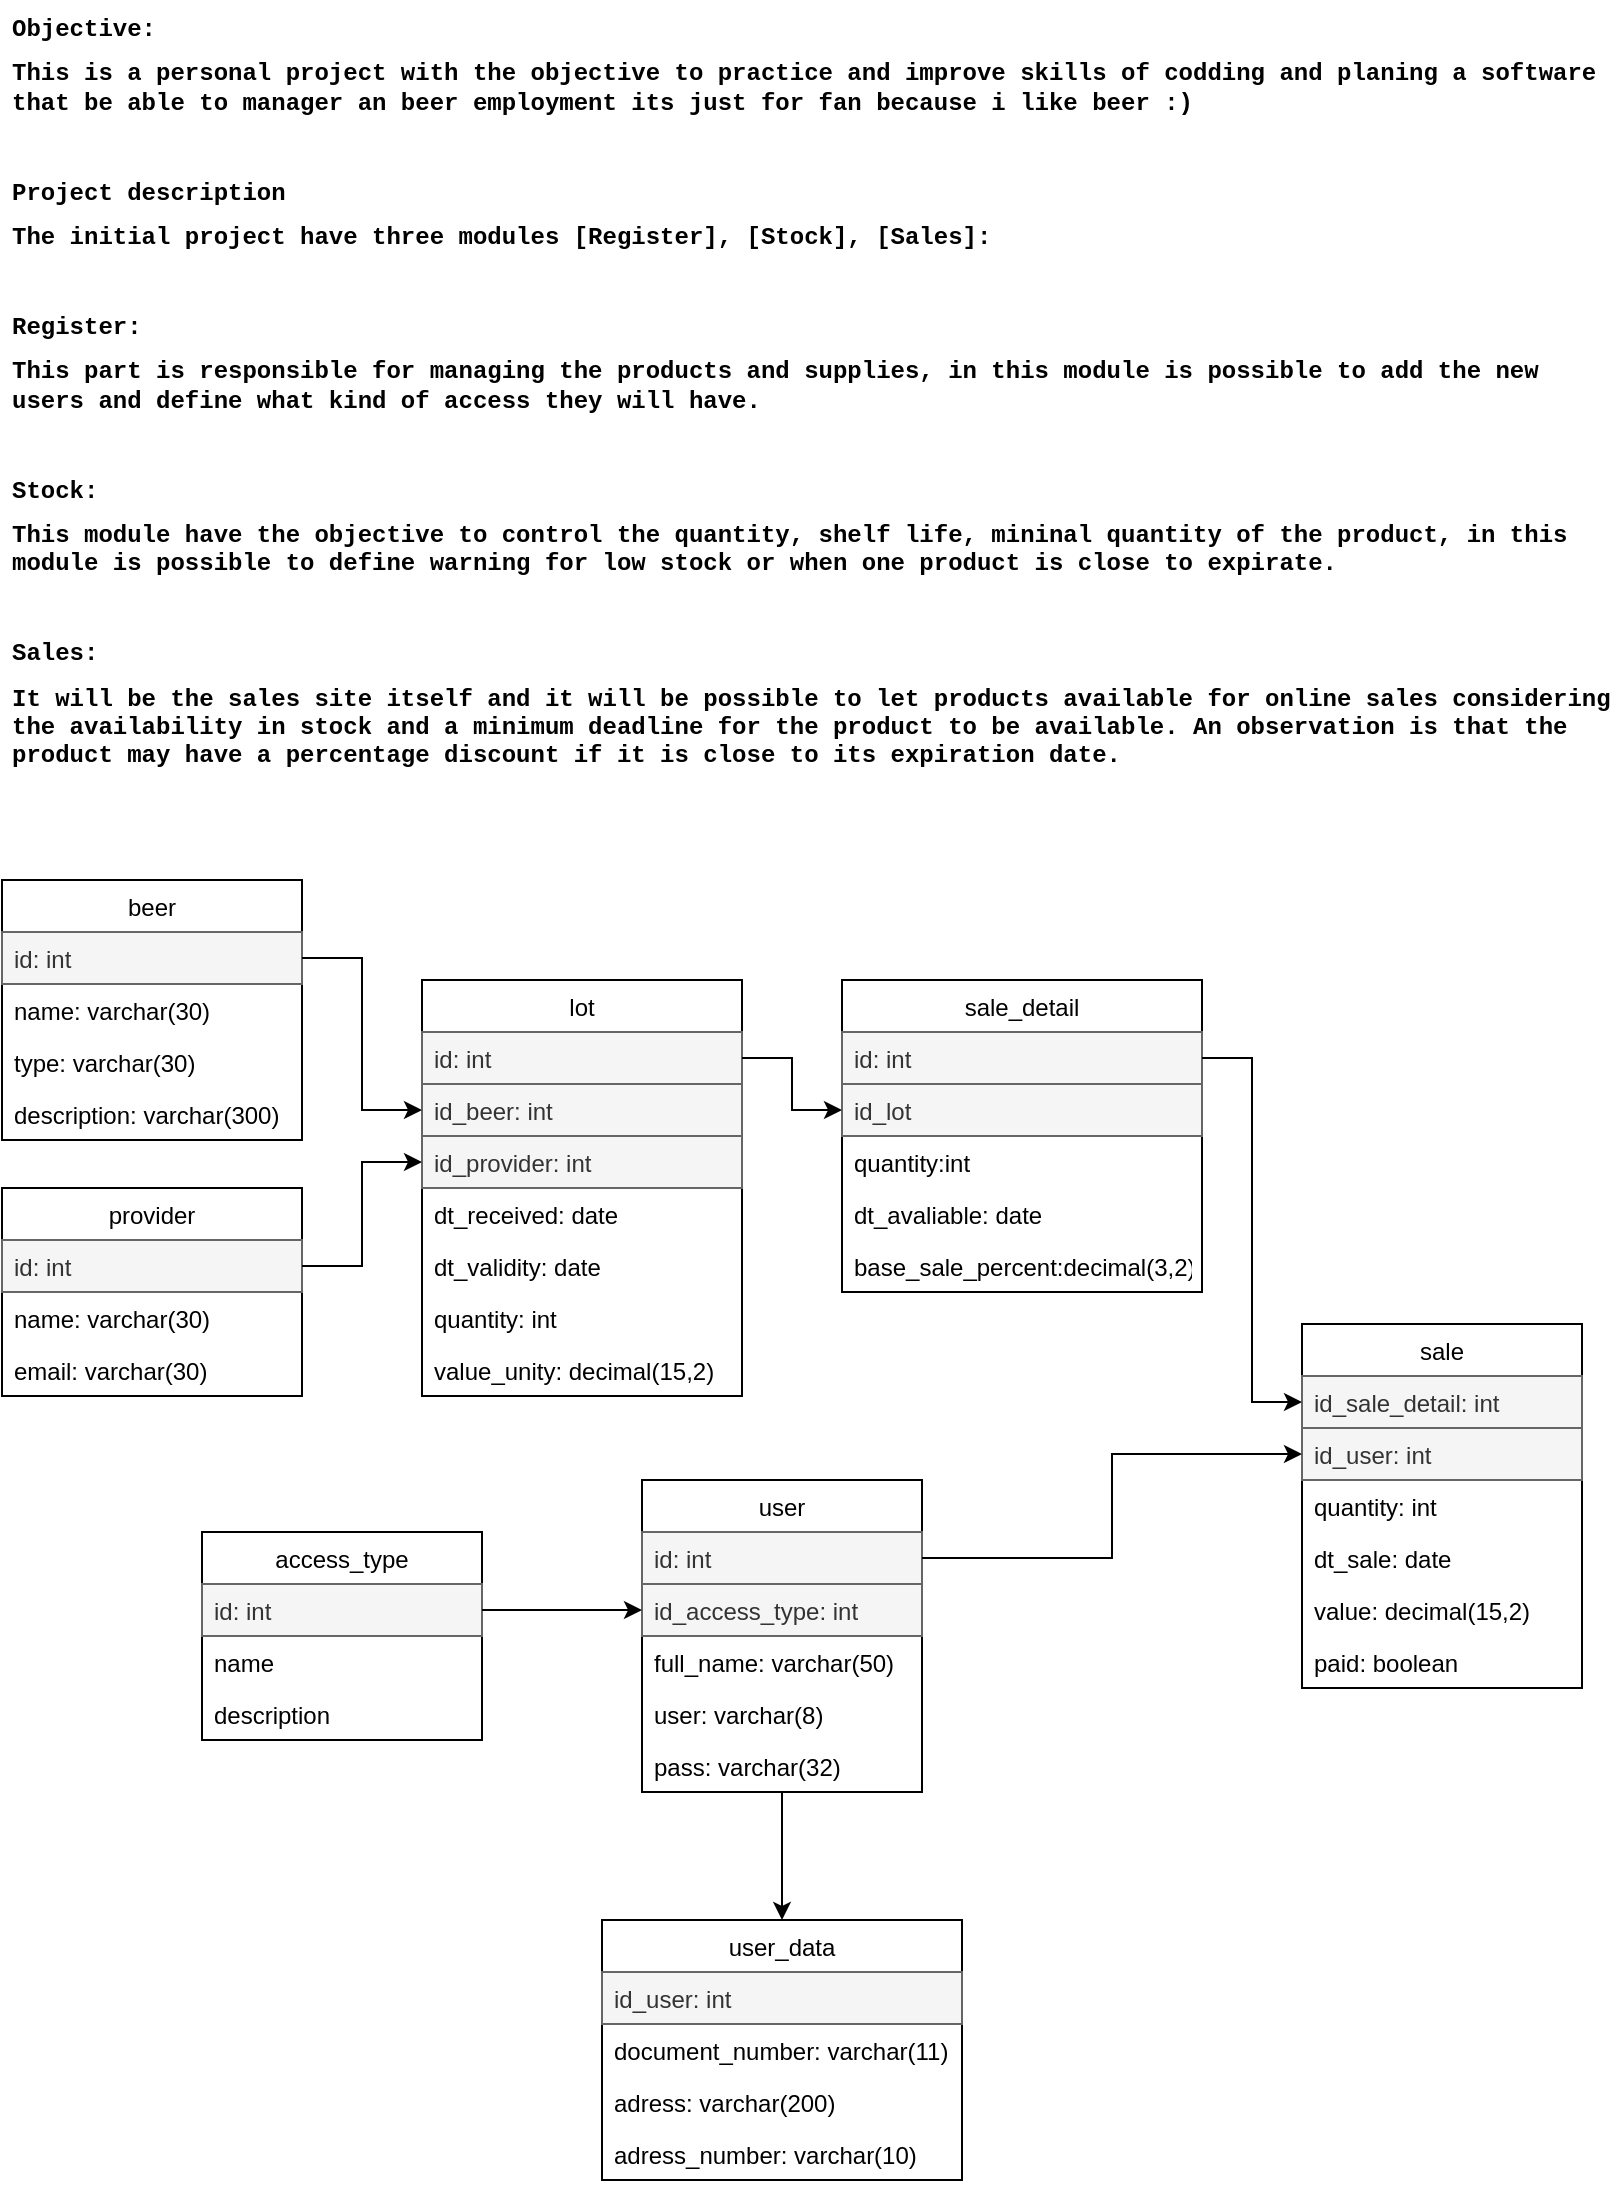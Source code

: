 <mxfile version="16.5.2" type="device"><diagram id="PSYAbnOFsdf5s4Mp5-Mc" name="Page-1"><mxGraphModel dx="868" dy="462" grid="1" gridSize="10" guides="1" tooltips="1" connect="1" arrows="1" fold="1" page="1" pageScale="1" pageWidth="827" pageHeight="1169" math="0" shadow="0"><root><mxCell id="0"/><mxCell id="1" parent="0"/><mxCell id="6pkkc_WsakYaUjxMpcyN-16" value="beer" style="swimlane;fontStyle=0;childLayout=stackLayout;horizontal=1;startSize=26;fillColor=none;horizontalStack=0;resizeParent=1;resizeParentMax=0;resizeLast=0;collapsible=1;marginBottom=0;" parent="1" vertex="1"><mxGeometry x="10" y="440" width="150" height="130" as="geometry"/></mxCell><mxCell id="6pkkc_WsakYaUjxMpcyN-17" value="id: int" style="text;strokeColor=#666666;fillColor=#f5f5f5;align=left;verticalAlign=top;spacingLeft=4;spacingRight=4;overflow=hidden;rotatable=0;points=[[0,0.5],[1,0.5]];portConstraint=eastwest;fontColor=#333333;" parent="6pkkc_WsakYaUjxMpcyN-16" vertex="1"><mxGeometry y="26" width="150" height="26" as="geometry"/></mxCell><mxCell id="6pkkc_WsakYaUjxMpcyN-30" value="name: varchar(30)" style="text;strokeColor=none;fillColor=none;align=left;verticalAlign=top;spacingLeft=4;spacingRight=4;overflow=hidden;rotatable=0;points=[[0,0.5],[1,0.5]];portConstraint=eastwest;" parent="6pkkc_WsakYaUjxMpcyN-16" vertex="1"><mxGeometry y="52" width="150" height="26" as="geometry"/></mxCell><mxCell id="6pkkc_WsakYaUjxMpcyN-18" value="type: varchar(30)" style="text;strokeColor=none;fillColor=none;align=left;verticalAlign=top;spacingLeft=4;spacingRight=4;overflow=hidden;rotatable=0;points=[[0,0.5],[1,0.5]];portConstraint=eastwest;" parent="6pkkc_WsakYaUjxMpcyN-16" vertex="1"><mxGeometry y="78" width="150" height="26" as="geometry"/></mxCell><mxCell id="uw3EsB_Ctjlw4YhC1niQ-48" value="description: varchar(300)" style="text;strokeColor=none;fillColor=none;align=left;verticalAlign=top;spacingLeft=4;spacingRight=4;overflow=hidden;rotatable=0;points=[[0,0.5],[1,0.5]];portConstraint=eastwest;" vertex="1" parent="6pkkc_WsakYaUjxMpcyN-16"><mxGeometry y="104" width="150" height="26" as="geometry"/></mxCell><mxCell id="6pkkc_WsakYaUjxMpcyN-21" value="provider" style="swimlane;fontStyle=0;childLayout=stackLayout;horizontal=1;startSize=26;fillColor=none;horizontalStack=0;resizeParent=1;resizeParentMax=0;resizeLast=0;collapsible=1;marginBottom=0;" parent="1" vertex="1"><mxGeometry x="10" y="594" width="150" height="104" as="geometry"/></mxCell><mxCell id="6pkkc_WsakYaUjxMpcyN-22" value="id: int" style="text;strokeColor=#666666;fillColor=#f5f5f5;align=left;verticalAlign=top;spacingLeft=4;spacingRight=4;overflow=hidden;rotatable=0;points=[[0,0.5],[1,0.5]];portConstraint=eastwest;fontColor=#333333;" parent="6pkkc_WsakYaUjxMpcyN-21" vertex="1"><mxGeometry y="26" width="150" height="26" as="geometry"/></mxCell><mxCell id="6pkkc_WsakYaUjxMpcyN-29" value="name: varchar(30)" style="text;strokeColor=none;fillColor=none;align=left;verticalAlign=top;spacingLeft=4;spacingRight=4;overflow=hidden;rotatable=0;points=[[0,0.5],[1,0.5]];portConstraint=eastwest;" parent="6pkkc_WsakYaUjxMpcyN-21" vertex="1"><mxGeometry y="52" width="150" height="26" as="geometry"/></mxCell><mxCell id="6pkkc_WsakYaUjxMpcyN-23" value="email: varchar(30)" style="text;strokeColor=none;fillColor=none;align=left;verticalAlign=top;spacingLeft=4;spacingRight=4;overflow=hidden;rotatable=0;points=[[0,0.5],[1,0.5]];portConstraint=eastwest;" parent="6pkkc_WsakYaUjxMpcyN-21" vertex="1"><mxGeometry y="78" width="150" height="26" as="geometry"/></mxCell><mxCell id="6pkkc_WsakYaUjxMpcyN-31" value="lot" style="swimlane;fontStyle=0;childLayout=stackLayout;horizontal=1;startSize=26;fillColor=none;horizontalStack=0;resizeParent=1;resizeParentMax=0;resizeLast=0;collapsible=1;marginBottom=0;" parent="1" vertex="1"><mxGeometry x="220" y="490" width="160" height="208" as="geometry"/></mxCell><mxCell id="uw3EsB_Ctjlw4YhC1niQ-36" value="id: int" style="text;strokeColor=#666666;fillColor=#f5f5f5;align=left;verticalAlign=top;spacingLeft=4;spacingRight=4;overflow=hidden;rotatable=0;points=[[0,0.5],[1,0.5]];portConstraint=eastwest;fontColor=#333333;" vertex="1" parent="6pkkc_WsakYaUjxMpcyN-31"><mxGeometry y="26" width="160" height="26" as="geometry"/></mxCell><mxCell id="6pkkc_WsakYaUjxMpcyN-32" value="id_beer: int" style="text;strokeColor=#666666;fillColor=#f5f5f5;align=left;verticalAlign=top;spacingLeft=4;spacingRight=4;overflow=hidden;rotatable=0;points=[[0,0.5],[1,0.5]];portConstraint=eastwest;fontColor=#333333;" parent="6pkkc_WsakYaUjxMpcyN-31" vertex="1"><mxGeometry y="52" width="160" height="26" as="geometry"/></mxCell><mxCell id="6pkkc_WsakYaUjxMpcyN-35" value="id_provider: int" style="text;strokeColor=#666666;fillColor=#f5f5f5;align=left;verticalAlign=top;spacingLeft=4;spacingRight=4;overflow=hidden;rotatable=0;points=[[0,0.5],[1,0.5]];portConstraint=eastwest;fontColor=#333333;" parent="6pkkc_WsakYaUjxMpcyN-31" vertex="1"><mxGeometry y="78" width="160" height="26" as="geometry"/></mxCell><mxCell id="6pkkc_WsakYaUjxMpcyN-33" value="dt_received: date" style="text;strokeColor=none;fillColor=none;align=left;verticalAlign=top;spacingLeft=4;spacingRight=4;overflow=hidden;rotatable=0;points=[[0,0.5],[1,0.5]];portConstraint=eastwest;" parent="6pkkc_WsakYaUjxMpcyN-31" vertex="1"><mxGeometry y="104" width="160" height="26" as="geometry"/></mxCell><mxCell id="6pkkc_WsakYaUjxMpcyN-34" value="dt_validity: date" style="text;strokeColor=none;fillColor=none;align=left;verticalAlign=top;spacingLeft=4;spacingRight=4;overflow=hidden;rotatable=0;points=[[0,0.5],[1,0.5]];portConstraint=eastwest;" parent="6pkkc_WsakYaUjxMpcyN-31" vertex="1"><mxGeometry y="130" width="160" height="26" as="geometry"/></mxCell><mxCell id="6pkkc_WsakYaUjxMpcyN-38" value="quantity: int" style="text;strokeColor=none;fillColor=none;align=left;verticalAlign=top;spacingLeft=4;spacingRight=4;overflow=hidden;rotatable=0;points=[[0,0.5],[1,0.5]];portConstraint=eastwest;" parent="6pkkc_WsakYaUjxMpcyN-31" vertex="1"><mxGeometry y="156" width="160" height="26" as="geometry"/></mxCell><mxCell id="6pkkc_WsakYaUjxMpcyN-39" value="value_unity: decimal(15,2)" style="text;strokeColor=none;fillColor=none;align=left;verticalAlign=top;spacingLeft=4;spacingRight=4;overflow=hidden;rotatable=0;points=[[0,0.5],[1,0.5]];portConstraint=eastwest;" parent="6pkkc_WsakYaUjxMpcyN-31" vertex="1"><mxGeometry y="182" width="160" height="26" as="geometry"/></mxCell><mxCell id="6pkkc_WsakYaUjxMpcyN-36" style="edgeStyle=orthogonalEdgeStyle;rounded=0;orthogonalLoop=1;jettySize=auto;html=1;" parent="1" source="6pkkc_WsakYaUjxMpcyN-22" target="6pkkc_WsakYaUjxMpcyN-35" edge="1"><mxGeometry relative="1" as="geometry"/></mxCell><mxCell id="6pkkc_WsakYaUjxMpcyN-37" style="edgeStyle=orthogonalEdgeStyle;rounded=0;orthogonalLoop=1;jettySize=auto;html=1;" parent="1" source="6pkkc_WsakYaUjxMpcyN-17" target="6pkkc_WsakYaUjxMpcyN-32" edge="1"><mxGeometry relative="1" as="geometry"/></mxCell><mxCell id="uw3EsB_Ctjlw4YhC1niQ-19" value="" style="edgeStyle=orthogonalEdgeStyle;rounded=0;orthogonalLoop=1;jettySize=auto;html=1;" edge="1" parent="1" source="uw3EsB_Ctjlw4YhC1niQ-1" target="uw3EsB_Ctjlw4YhC1niQ-13"><mxGeometry relative="1" as="geometry"/></mxCell><mxCell id="uw3EsB_Ctjlw4YhC1niQ-1" value="user" style="swimlane;fontStyle=0;childLayout=stackLayout;horizontal=1;startSize=26;fillColor=none;horizontalStack=0;resizeParent=1;resizeParentMax=0;resizeLast=0;collapsible=1;marginBottom=0;" vertex="1" parent="1"><mxGeometry x="330" y="740" width="140" height="156" as="geometry"/></mxCell><mxCell id="uw3EsB_Ctjlw4YhC1niQ-2" value="id: int" style="text;strokeColor=#666666;fillColor=#f5f5f5;align=left;verticalAlign=top;spacingLeft=4;spacingRight=4;overflow=hidden;rotatable=0;points=[[0,0.5],[1,0.5]];portConstraint=eastwest;fontColor=#333333;" vertex="1" parent="uw3EsB_Ctjlw4YhC1niQ-1"><mxGeometry y="26" width="140" height="26" as="geometry"/></mxCell><mxCell id="uw3EsB_Ctjlw4YhC1niQ-9" value="id_access_type: int" style="text;strokeColor=#666666;fillColor=#f5f5f5;align=left;verticalAlign=top;spacingLeft=4;spacingRight=4;overflow=hidden;rotatable=0;points=[[0,0.5],[1,0.5]];portConstraint=eastwest;fontColor=#333333;" vertex="1" parent="uw3EsB_Ctjlw4YhC1niQ-1"><mxGeometry y="52" width="140" height="26" as="geometry"/></mxCell><mxCell id="uw3EsB_Ctjlw4YhC1niQ-3" value="full_name: varchar(50)" style="text;strokeColor=none;fillColor=none;align=left;verticalAlign=top;spacingLeft=4;spacingRight=4;overflow=hidden;rotatable=0;points=[[0,0.5],[1,0.5]];portConstraint=eastwest;" vertex="1" parent="uw3EsB_Ctjlw4YhC1niQ-1"><mxGeometry y="78" width="140" height="26" as="geometry"/></mxCell><mxCell id="uw3EsB_Ctjlw4YhC1niQ-11" value="user: varchar(8)" style="text;strokeColor=none;fillColor=none;align=left;verticalAlign=top;spacingLeft=4;spacingRight=4;overflow=hidden;rotatable=0;points=[[0,0.5],[1,0.5]];portConstraint=eastwest;" vertex="1" parent="uw3EsB_Ctjlw4YhC1niQ-1"><mxGeometry y="104" width="140" height="26" as="geometry"/></mxCell><mxCell id="uw3EsB_Ctjlw4YhC1niQ-12" value="pass: varchar(32)" style="text;strokeColor=none;fillColor=none;align=left;verticalAlign=top;spacingLeft=4;spacingRight=4;overflow=hidden;rotatable=0;points=[[0,0.5],[1,0.5]];portConstraint=eastwest;" vertex="1" parent="uw3EsB_Ctjlw4YhC1niQ-1"><mxGeometry y="130" width="140" height="26" as="geometry"/></mxCell><mxCell id="uw3EsB_Ctjlw4YhC1niQ-5" value="access_type" style="swimlane;fontStyle=0;childLayout=stackLayout;horizontal=1;startSize=26;fillColor=none;horizontalStack=0;resizeParent=1;resizeParentMax=0;resizeLast=0;collapsible=1;marginBottom=0;" vertex="1" parent="1"><mxGeometry x="110" y="766" width="140" height="104" as="geometry"/></mxCell><mxCell id="uw3EsB_Ctjlw4YhC1niQ-6" value="id: int" style="text;strokeColor=#666666;fillColor=#f5f5f5;align=left;verticalAlign=top;spacingLeft=4;spacingRight=4;overflow=hidden;rotatable=0;points=[[0,0.5],[1,0.5]];portConstraint=eastwest;fontColor=#333333;" vertex="1" parent="uw3EsB_Ctjlw4YhC1niQ-5"><mxGeometry y="26" width="140" height="26" as="geometry"/></mxCell><mxCell id="uw3EsB_Ctjlw4YhC1niQ-7" value="name" style="text;strokeColor=none;fillColor=none;align=left;verticalAlign=top;spacingLeft=4;spacingRight=4;overflow=hidden;rotatable=0;points=[[0,0.5],[1,0.5]];portConstraint=eastwest;" vertex="1" parent="uw3EsB_Ctjlw4YhC1niQ-5"><mxGeometry y="52" width="140" height="26" as="geometry"/></mxCell><mxCell id="uw3EsB_Ctjlw4YhC1niQ-49" value="description" style="text;strokeColor=none;fillColor=none;align=left;verticalAlign=top;spacingLeft=4;spacingRight=4;overflow=hidden;rotatable=0;points=[[0,0.5],[1,0.5]];portConstraint=eastwest;" vertex="1" parent="uw3EsB_Ctjlw4YhC1niQ-5"><mxGeometry y="78" width="140" height="26" as="geometry"/></mxCell><mxCell id="uw3EsB_Ctjlw4YhC1niQ-10" style="edgeStyle=orthogonalEdgeStyle;rounded=0;orthogonalLoop=1;jettySize=auto;html=1;" edge="1" parent="1" source="uw3EsB_Ctjlw4YhC1niQ-6" target="uw3EsB_Ctjlw4YhC1niQ-9"><mxGeometry relative="1" as="geometry"/></mxCell><mxCell id="uw3EsB_Ctjlw4YhC1niQ-13" value="user_data" style="swimlane;fontStyle=0;childLayout=stackLayout;horizontal=1;startSize=26;fillColor=none;horizontalStack=0;resizeParent=1;resizeParentMax=0;resizeLast=0;collapsible=1;marginBottom=0;" vertex="1" parent="1"><mxGeometry x="310" y="960" width="180" height="130" as="geometry"/></mxCell><mxCell id="uw3EsB_Ctjlw4YhC1niQ-14" value="id_user: int" style="text;strokeColor=#666666;fillColor=#f5f5f5;align=left;verticalAlign=top;spacingLeft=4;spacingRight=4;overflow=hidden;rotatable=0;points=[[0,0.5],[1,0.5]];portConstraint=eastwest;fontColor=#333333;" vertex="1" parent="uw3EsB_Ctjlw4YhC1niQ-13"><mxGeometry y="26" width="180" height="26" as="geometry"/></mxCell><mxCell id="uw3EsB_Ctjlw4YhC1niQ-15" value="document_number: varchar(11)" style="text;strokeColor=none;fillColor=none;align=left;verticalAlign=top;spacingLeft=4;spacingRight=4;overflow=hidden;rotatable=0;points=[[0,0.5],[1,0.5]];portConstraint=eastwest;" vertex="1" parent="uw3EsB_Ctjlw4YhC1niQ-13"><mxGeometry y="52" width="180" height="26" as="geometry"/></mxCell><mxCell id="uw3EsB_Ctjlw4YhC1niQ-16" value="adress: varchar(200)" style="text;strokeColor=none;fillColor=none;align=left;verticalAlign=top;spacingLeft=4;spacingRight=4;overflow=hidden;rotatable=0;points=[[0,0.5],[1,0.5]];portConstraint=eastwest;" vertex="1" parent="uw3EsB_Ctjlw4YhC1niQ-13"><mxGeometry y="78" width="180" height="26" as="geometry"/></mxCell><mxCell id="uw3EsB_Ctjlw4YhC1niQ-50" value="adress_number: varchar(10)" style="text;strokeColor=none;fillColor=none;align=left;verticalAlign=top;spacingLeft=4;spacingRight=4;overflow=hidden;rotatable=0;points=[[0,0.5],[1,0.5]];portConstraint=eastwest;" vertex="1" parent="uw3EsB_Ctjlw4YhC1niQ-13"><mxGeometry y="104" width="180" height="26" as="geometry"/></mxCell><mxCell id="uw3EsB_Ctjlw4YhC1niQ-20" value="sale" style="swimlane;fontStyle=0;childLayout=stackLayout;horizontal=1;startSize=26;fillColor=none;horizontalStack=0;resizeParent=1;resizeParentMax=0;resizeLast=0;collapsible=1;marginBottom=0;" vertex="1" parent="1"><mxGeometry x="660" y="662" width="140" height="182" as="geometry"/></mxCell><mxCell id="uw3EsB_Ctjlw4YhC1niQ-21" value="id_sale_detail: int" style="text;strokeColor=#666666;fillColor=#f5f5f5;align=left;verticalAlign=top;spacingLeft=4;spacingRight=4;overflow=hidden;rotatable=0;points=[[0,0.5],[1,0.5]];portConstraint=eastwest;fontColor=#333333;" vertex="1" parent="uw3EsB_Ctjlw4YhC1niQ-20"><mxGeometry y="26" width="140" height="26" as="geometry"/></mxCell><mxCell id="uw3EsB_Ctjlw4YhC1niQ-41" value="id_user: int" style="text;strokeColor=#666666;fillColor=#f5f5f5;align=left;verticalAlign=top;spacingLeft=4;spacingRight=4;overflow=hidden;rotatable=0;points=[[0,0.5],[1,0.5]];portConstraint=eastwest;fontColor=#333333;" vertex="1" parent="uw3EsB_Ctjlw4YhC1niQ-20"><mxGeometry y="52" width="140" height="26" as="geometry"/></mxCell><mxCell id="uw3EsB_Ctjlw4YhC1niQ-42" value="quantity: int" style="text;strokeColor=none;fillColor=none;align=left;verticalAlign=top;spacingLeft=4;spacingRight=4;overflow=hidden;rotatable=0;points=[[0,0.5],[1,0.5]];portConstraint=eastwest;" vertex="1" parent="uw3EsB_Ctjlw4YhC1niQ-20"><mxGeometry y="78" width="140" height="26" as="geometry"/></mxCell><mxCell id="uw3EsB_Ctjlw4YhC1niQ-23" value="dt_sale: date" style="text;strokeColor=none;fillColor=none;align=left;verticalAlign=top;spacingLeft=4;spacingRight=4;overflow=hidden;rotatable=0;points=[[0,0.5],[1,0.5]];portConstraint=eastwest;" vertex="1" parent="uw3EsB_Ctjlw4YhC1niQ-20"><mxGeometry y="104" width="140" height="26" as="geometry"/></mxCell><mxCell id="uw3EsB_Ctjlw4YhC1niQ-45" value="value: decimal(15,2)" style="text;strokeColor=none;fillColor=none;align=left;verticalAlign=top;spacingLeft=4;spacingRight=4;overflow=hidden;rotatable=0;points=[[0,0.5],[1,0.5]];portConstraint=eastwest;" vertex="1" parent="uw3EsB_Ctjlw4YhC1niQ-20"><mxGeometry y="130" width="140" height="26" as="geometry"/></mxCell><mxCell id="uw3EsB_Ctjlw4YhC1niQ-47" value="paid: boolean" style="text;strokeColor=none;fillColor=none;align=left;verticalAlign=top;spacingLeft=4;spacingRight=4;overflow=hidden;rotatable=0;points=[[0,0.5],[1,0.5]];portConstraint=eastwest;" vertex="1" parent="uw3EsB_Ctjlw4YhC1niQ-20"><mxGeometry y="156" width="140" height="26" as="geometry"/></mxCell><mxCell id="uw3EsB_Ctjlw4YhC1niQ-29" value="sale_detail" style="swimlane;fontStyle=0;childLayout=stackLayout;horizontal=1;startSize=26;fillColor=none;horizontalStack=0;resizeParent=1;resizeParentMax=0;resizeLast=0;collapsible=1;marginBottom=0;" vertex="1" parent="1"><mxGeometry x="430" y="490" width="180" height="156" as="geometry"/></mxCell><mxCell id="uw3EsB_Ctjlw4YhC1niQ-39" value="id: int" style="text;strokeColor=#666666;fillColor=#f5f5f5;align=left;verticalAlign=top;spacingLeft=4;spacingRight=4;overflow=hidden;rotatable=0;points=[[0,0.5],[1,0.5]];portConstraint=eastwest;fontColor=#333333;" vertex="1" parent="uw3EsB_Ctjlw4YhC1niQ-29"><mxGeometry y="26" width="180" height="26" as="geometry"/></mxCell><mxCell id="uw3EsB_Ctjlw4YhC1niQ-37" value="id_lot" style="text;strokeColor=#666666;fillColor=#f5f5f5;align=left;verticalAlign=top;spacingLeft=4;spacingRight=4;overflow=hidden;rotatable=0;points=[[0,0.5],[1,0.5]];portConstraint=eastwest;fontColor=#333333;" vertex="1" parent="uw3EsB_Ctjlw4YhC1niQ-29"><mxGeometry y="52" width="180" height="26" as="geometry"/></mxCell><mxCell id="uw3EsB_Ctjlw4YhC1niQ-30" value="quantity:int" style="text;strokeColor=none;fillColor=none;align=left;verticalAlign=top;spacingLeft=4;spacingRight=4;overflow=hidden;rotatable=0;points=[[0,0.5],[1,0.5]];portConstraint=eastwest;" vertex="1" parent="uw3EsB_Ctjlw4YhC1niQ-29"><mxGeometry y="78" width="180" height="26" as="geometry"/></mxCell><mxCell id="uw3EsB_Ctjlw4YhC1niQ-31" value="dt_avaliable: date" style="text;strokeColor=none;fillColor=none;align=left;verticalAlign=top;spacingLeft=4;spacingRight=4;overflow=hidden;rotatable=0;points=[[0,0.5],[1,0.5]];portConstraint=eastwest;" vertex="1" parent="uw3EsB_Ctjlw4YhC1niQ-29"><mxGeometry y="104" width="180" height="26" as="geometry"/></mxCell><mxCell id="uw3EsB_Ctjlw4YhC1niQ-35" value="base_sale_percent:decimal(3,2)" style="text;strokeColor=none;fillColor=none;align=left;verticalAlign=top;spacingLeft=4;spacingRight=4;overflow=hidden;rotatable=0;points=[[0,0.5],[1,0.5]];portConstraint=eastwest;" vertex="1" parent="uw3EsB_Ctjlw4YhC1niQ-29"><mxGeometry y="130" width="180" height="26" as="geometry"/></mxCell><mxCell id="uw3EsB_Ctjlw4YhC1niQ-38" style="edgeStyle=orthogonalEdgeStyle;rounded=0;orthogonalLoop=1;jettySize=auto;html=1;" edge="1" parent="1" source="uw3EsB_Ctjlw4YhC1niQ-36" target="uw3EsB_Ctjlw4YhC1niQ-37"><mxGeometry relative="1" as="geometry"/></mxCell><mxCell id="uw3EsB_Ctjlw4YhC1niQ-43" style="edgeStyle=orthogonalEdgeStyle;rounded=0;orthogonalLoop=1;jettySize=auto;html=1;" edge="1" parent="1" source="uw3EsB_Ctjlw4YhC1niQ-39" target="uw3EsB_Ctjlw4YhC1niQ-21"><mxGeometry relative="1" as="geometry"/></mxCell><mxCell id="uw3EsB_Ctjlw4YhC1niQ-44" style="edgeStyle=orthogonalEdgeStyle;rounded=0;orthogonalLoop=1;jettySize=auto;html=1;" edge="1" parent="1" source="uw3EsB_Ctjlw4YhC1niQ-2" target="uw3EsB_Ctjlw4YhC1niQ-41"><mxGeometry relative="1" as="geometry"/></mxCell><mxCell id="uw3EsB_Ctjlw4YhC1niQ-54" value="&lt;h1&gt;Objective:&lt;/h1&gt;&lt;h1&gt;This is a personal project with the objective to practice and improve skills of codding and planing a software that be able to manager an beer employment its just for fan because i like beer :)&lt;/h1&gt;&lt;h1&gt;&lt;br&gt;&lt;/h1&gt;&lt;h1&gt;Project description&lt;/h1&gt;&lt;h1&gt;The initial project have three modules [Register], [Stock], [Sales]:&lt;/h1&gt;&lt;h1&gt;&lt;br&gt;&lt;/h1&gt;&lt;h1&gt;Register:&lt;/h1&gt;&lt;h1&gt;This part is responsible for managing the products and supplies, in this module is possible to add the new users and define what kind of access they will have.&lt;/h1&gt;&lt;h1&gt;&lt;br&gt;&lt;/h1&gt;&lt;h1&gt;Stock:&lt;/h1&gt;&lt;h1&gt;This module have the objective to control the quantity, shelf life, mininal quantity of the product, in this module is possible to define warning for low stock or when one product is close to expirate.&lt;/h1&gt;&lt;h1&gt;&lt;br&gt;&lt;/h1&gt;&lt;h1&gt;Sales:&lt;/h1&gt;&lt;h1&gt;It will be the sales site itself and it will be possible to let products available for online sales considering the availability in stock and a minimum deadline for the product to be available. An observation is that the product may have a percentage discount if it is close to its expiration date.&lt;/h1&gt;" style="text;html=1;strokeColor=none;fillColor=none;spacing=5;spacingTop=-20;whiteSpace=wrap;overflow=hidden;rounded=0;fontFamily=Courier New;fontSize=6;" vertex="1" parent="1"><mxGeometry x="10" y="10" width="810" height="410" as="geometry"/></mxCell></root></mxGraphModel></diagram></mxfile>